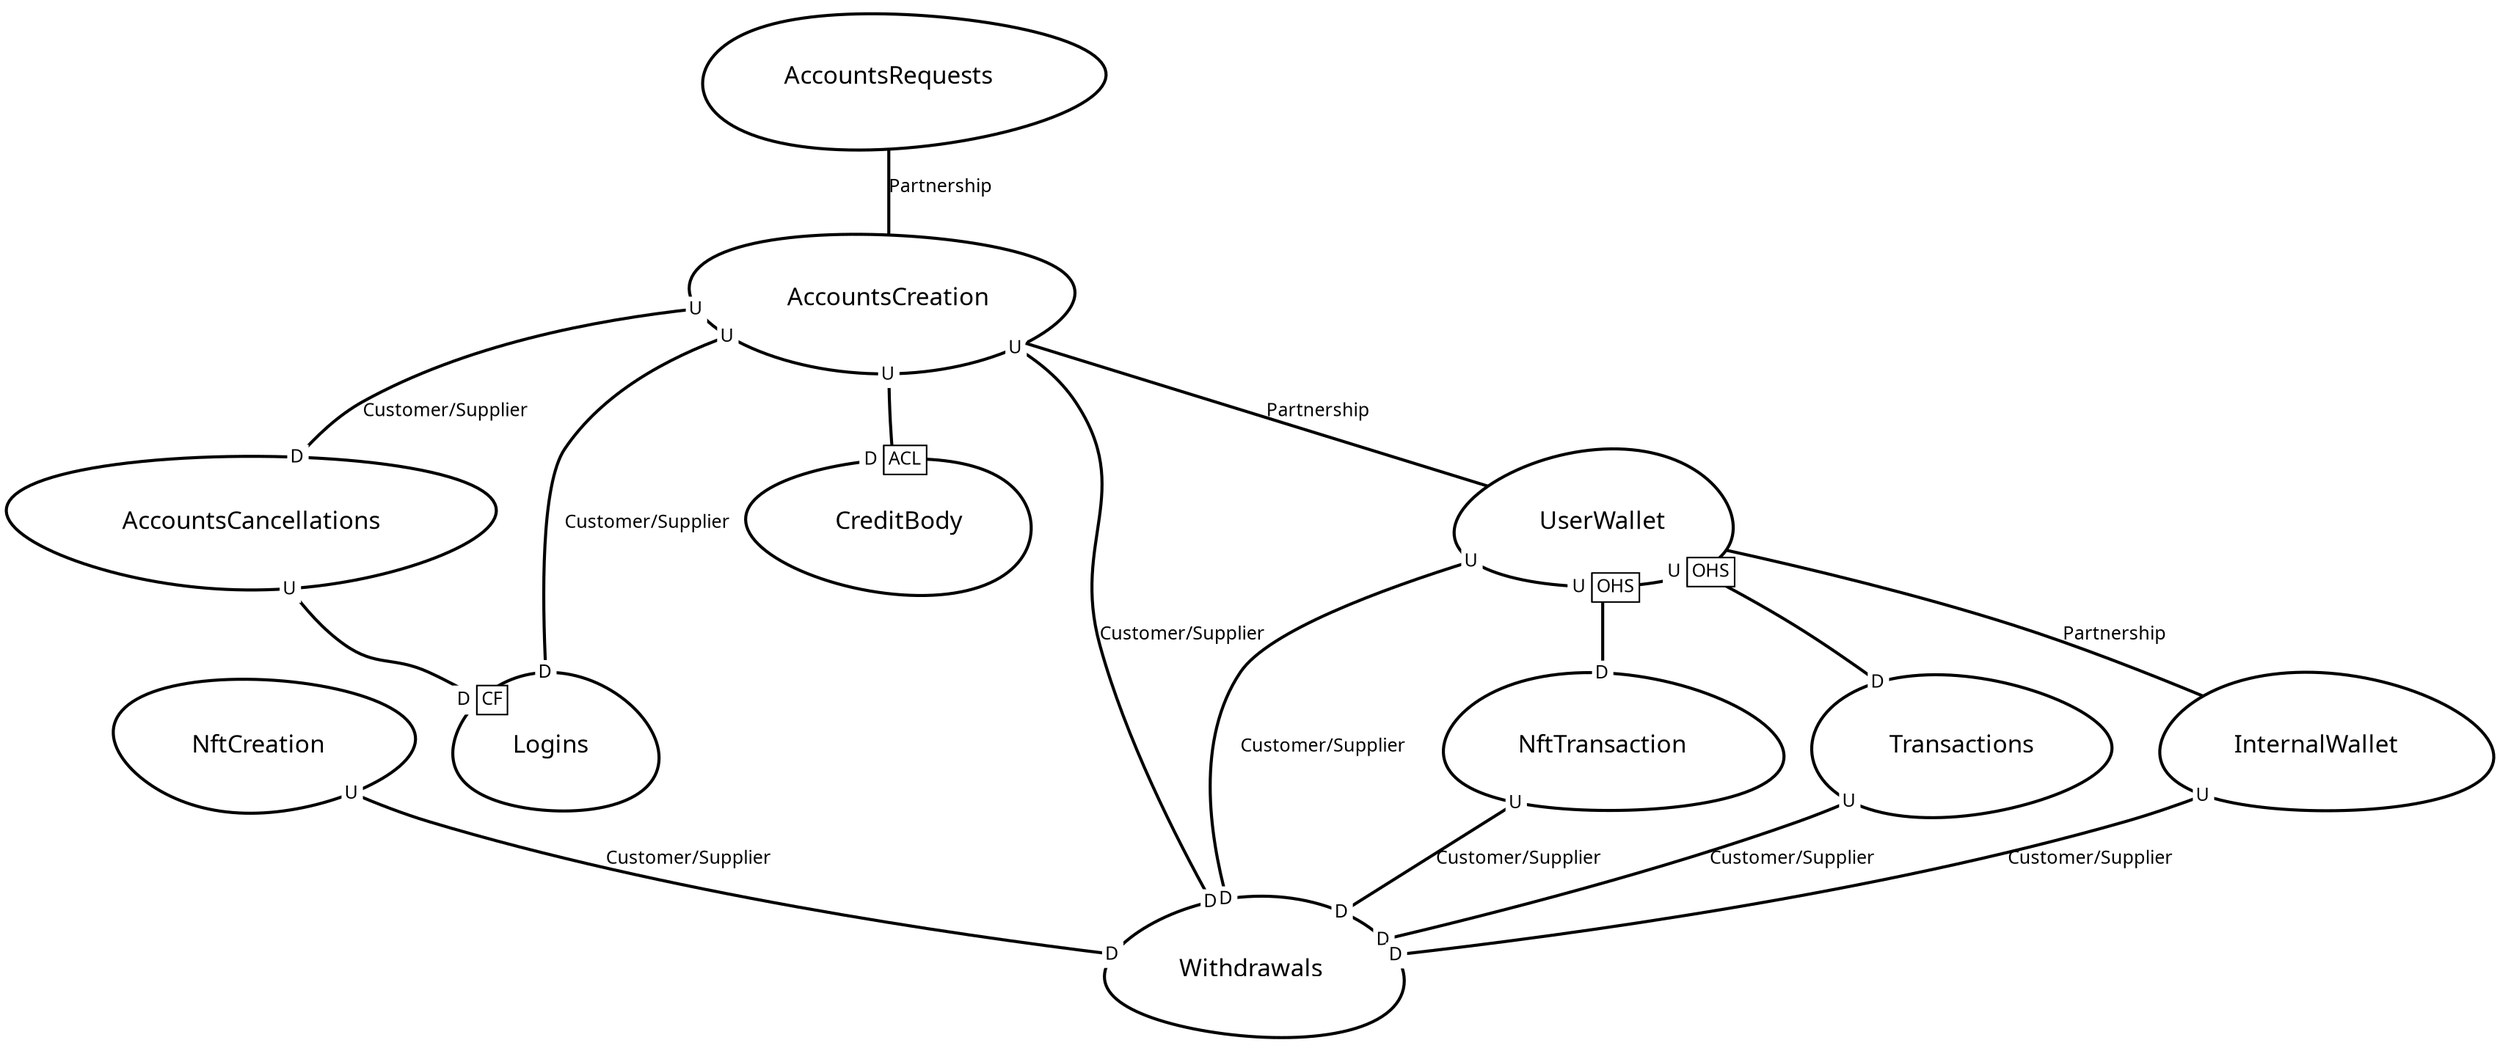 digraph "ContextMapGraph" {
graph ["imagepath"="/tmp/GraphvizJava"]
"AccountsCancellations" ["margin"="0.3","orientation"="180","shape"="egg","fontsize"="16","style"="bold","label"="AccountsCancellations\n","fontname"="sans-serif"]
"Logins" ["margin"="0.3","orientation"="121","shape"="egg","fontsize"="16","style"="bold","label"="Logins\n","fontname"="sans-serif"]
"AccountsCreation" ["margin"="0.3","orientation"="295","shape"="egg","fontsize"="16","style"="bold","label"="AccountsCreation\n","fontname"="sans-serif"]
"CreditBody" ["margin"="0.3","orientation"="324","shape"="egg","fontsize"="16","style"="bold","label"="CreditBody\n","fontname"="sans-serif"]
"Withdrawals" ["margin"="0.3","orientation"="109","shape"="egg","fontsize"="16","style"="bold","label"="Withdrawals\n","fontname"="sans-serif"]
"UserWallet" ["margin"="0.3","orientation"="231","shape"="egg","fontsize"="16","style"="bold","label"="UserWallet\n","fontname"="sans-serif"]
"NftTransaction" ["margin"="0.3","orientation"="129","shape"="egg","fontsize"="16","style"="bold","label"="NftTransaction\n","fontname"="sans-serif"]
"Transactions" ["margin"="0.3","orientation"="267","shape"="egg","fontsize"="16","style"="bold","label"="Transactions\n","fontname"="sans-serif"]
"InternalWallet" ["margin"="0.3","orientation"="127","shape"="egg","fontsize"="16","style"="bold","label"="InternalWallet\n","fontname"="sans-serif"]
"AccountsRequests" ["margin"="0.3","orientation"="35","shape"="egg","fontsize"="16","style"="bold","label"="AccountsRequests\n","fontname"="sans-serif"]
"NftCreation" ["margin"="0.3","orientation"="168","shape"="egg","fontsize"="16","style"="bold","label"="NftCreation\n","fontname"="sans-serif"]
"AccountsCancellations" -> "Logins" ["headlabel"=<<table cellspacing="0" cellborder="1" border="0">
<tr><td bgcolor="white" sides="r">D</td><td sides="trbl" bgcolor="white"><font>CF</font></td></tr>
</table>>,"labeldistance"="0","fontsize"="12","taillabel"=<<table cellspacing="0" cellborder="0" border="0">
<tr><td bgcolor="white">U</td></tr>
</table>>,"style"="bold","label"="                                        ","dir"="none","fontname"="sans-serif"]
"AccountsCreation" -> "CreditBody" ["headlabel"=<<table cellspacing="0" cellborder="1" border="0">
<tr><td bgcolor="white" sides="r">D</td><td sides="trbl" bgcolor="white"><font>ACL</font></td></tr>
</table>>,"labeldistance"="0","fontsize"="12","taillabel"=<<table cellspacing="0" cellborder="0" border="0">
<tr><td bgcolor="white">U</td></tr>
</table>>,"style"="bold","label"="                                        ","dir"="none","fontname"="sans-serif"]
"AccountsCreation" -> "AccountsCancellations" ["headlabel"=<<table cellspacing="0" cellborder="0" border="0">
<tr><td bgcolor="white">D</td></tr>
</table>>,"labeldistance"="0","fontsize"="12","taillabel"=<<table cellspacing="0" cellborder="0" border="0">
<tr><td bgcolor="white">U</td></tr>
</table>>,"style"="bold","label"="Customer/Supplier","dir"="none","fontname"="sans-serif"]
"AccountsCreation" -> "Logins" ["headlabel"=<<table cellspacing="0" cellborder="0" border="0">
<tr><td bgcolor="white">D</td></tr>
</table>>,"labeldistance"="0","fontsize"="12","taillabel"=<<table cellspacing="0" cellborder="0" border="0">
<tr><td bgcolor="white">U</td></tr>
</table>>,"style"="bold","label"="Customer/Supplier","dir"="none","fontname"="sans-serif"]
"AccountsCreation" -> "Withdrawals" ["headlabel"=<<table cellspacing="0" cellborder="0" border="0">
<tr><td bgcolor="white">D</td></tr>
</table>>,"labeldistance"="0","fontsize"="12","taillabel"=<<table cellspacing="0" cellborder="0" border="0">
<tr><td bgcolor="white">U</td></tr>
</table>>,"style"="bold","label"="Customer/Supplier","dir"="none","fontname"="sans-serif"]
"AccountsCreation" -> "UserWallet" ["fontsize"="12","style"="bold","label"="Partnership","dir"="none","fontname"="sans-serif"]
"UserWallet" -> "NftTransaction" ["headlabel"=<<table cellspacing="0" cellborder="0" border="0">
<tr><td bgcolor="white">D</td></tr>
</table>>,"labeldistance"="0","fontsize"="12","taillabel"=<<table cellspacing="0" cellborder="1" border="0">
<tr><td bgcolor="white" sides="r">U</td><td sides="trbl" bgcolor="white"><font>OHS</font></td></tr>
</table>>,"style"="bold","label"="                                        ","dir"="none","fontname"="sans-serif"]
"UserWallet" -> "Transactions" ["headlabel"=<<table cellspacing="0" cellborder="0" border="0">
<tr><td bgcolor="white">D</td></tr>
</table>>,"labeldistance"="0","fontsize"="12","taillabel"=<<table cellspacing="0" cellborder="1" border="0">
<tr><td bgcolor="white" sides="r">U</td><td sides="trbl" bgcolor="white"><font>OHS</font></td></tr>
</table>>,"style"="bold","label"="                                        ","dir"="none","fontname"="sans-serif"]
"UserWallet" -> "InternalWallet" ["fontsize"="12","style"="bold","label"="Partnership","dir"="none","fontname"="sans-serif"]
"UserWallet" -> "Withdrawals" ["headlabel"=<<table cellspacing="0" cellborder="0" border="0">
<tr><td bgcolor="white">D</td></tr>
</table>>,"labeldistance"="0","fontsize"="12","taillabel"=<<table cellspacing="0" cellborder="0" border="0">
<tr><td bgcolor="white">U</td></tr>
</table>>,"style"="bold","label"="Customer/Supplier","dir"="none","fontname"="sans-serif"]
"NftTransaction" -> "Withdrawals" ["headlabel"=<<table cellspacing="0" cellborder="0" border="0">
<tr><td bgcolor="white">D</td></tr>
</table>>,"labeldistance"="0","fontsize"="12","taillabel"=<<table cellspacing="0" cellborder="0" border="0">
<tr><td bgcolor="white">U</td></tr>
</table>>,"style"="bold","label"="Customer/Supplier","dir"="none","fontname"="sans-serif"]
"Transactions" -> "Withdrawals" ["headlabel"=<<table cellspacing="0" cellborder="0" border="0">
<tr><td bgcolor="white">D</td></tr>
</table>>,"labeldistance"="0","fontsize"="12","taillabel"=<<table cellspacing="0" cellborder="0" border="0">
<tr><td bgcolor="white">U</td></tr>
</table>>,"style"="bold","label"="Customer/Supplier","dir"="none","fontname"="sans-serif"]
"InternalWallet" -> "Withdrawals" ["headlabel"=<<table cellspacing="0" cellborder="0" border="0">
<tr><td bgcolor="white">D</td></tr>
</table>>,"labeldistance"="0","fontsize"="12","taillabel"=<<table cellspacing="0" cellborder="0" border="0">
<tr><td bgcolor="white">U</td></tr>
</table>>,"style"="bold","label"="Customer/Supplier","dir"="none","fontname"="sans-serif"]
"AccountsRequests" -> "AccountsCreation" ["fontsize"="12","style"="bold","label"="Partnership","dir"="none","fontname"="sans-serif"]
"NftCreation" -> "Withdrawals" ["headlabel"=<<table cellspacing="0" cellborder="0" border="0">
<tr><td bgcolor="white">D</td></tr>
</table>>,"labeldistance"="0","fontsize"="12","taillabel"=<<table cellspacing="0" cellborder="0" border="0">
<tr><td bgcolor="white">U</td></tr>
</table>>,"style"="bold","label"="Customer/Supplier","dir"="none","fontname"="sans-serif"]
}